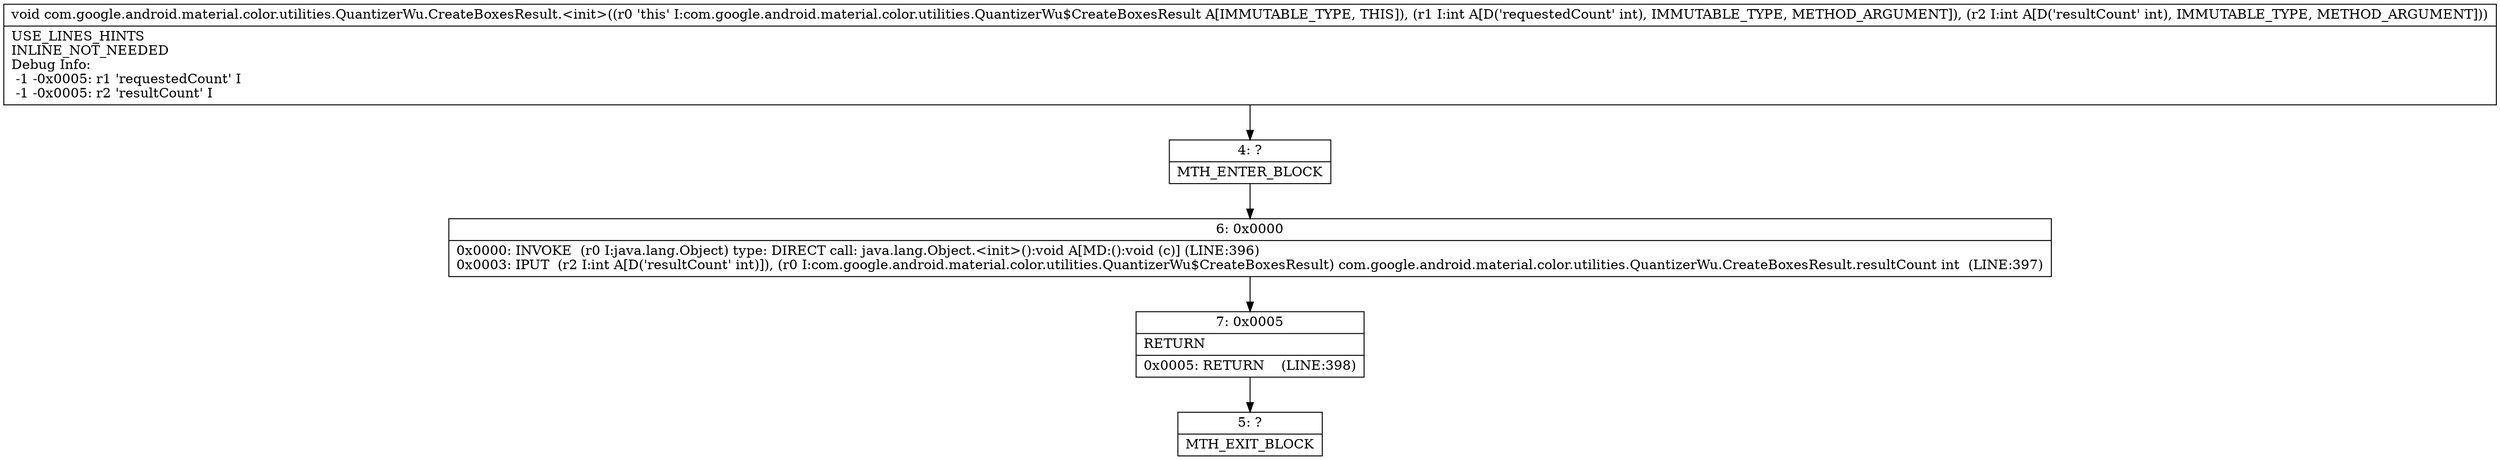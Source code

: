 digraph "CFG forcom.google.android.material.color.utilities.QuantizerWu.CreateBoxesResult.\<init\>(II)V" {
Node_4 [shape=record,label="{4\:\ ?|MTH_ENTER_BLOCK\l}"];
Node_6 [shape=record,label="{6\:\ 0x0000|0x0000: INVOKE  (r0 I:java.lang.Object) type: DIRECT call: java.lang.Object.\<init\>():void A[MD:():void (c)] (LINE:396)\l0x0003: IPUT  (r2 I:int A[D('resultCount' int)]), (r0 I:com.google.android.material.color.utilities.QuantizerWu$CreateBoxesResult) com.google.android.material.color.utilities.QuantizerWu.CreateBoxesResult.resultCount int  (LINE:397)\l}"];
Node_7 [shape=record,label="{7\:\ 0x0005|RETURN\l|0x0005: RETURN    (LINE:398)\l}"];
Node_5 [shape=record,label="{5\:\ ?|MTH_EXIT_BLOCK\l}"];
MethodNode[shape=record,label="{void com.google.android.material.color.utilities.QuantizerWu.CreateBoxesResult.\<init\>((r0 'this' I:com.google.android.material.color.utilities.QuantizerWu$CreateBoxesResult A[IMMUTABLE_TYPE, THIS]), (r1 I:int A[D('requestedCount' int), IMMUTABLE_TYPE, METHOD_ARGUMENT]), (r2 I:int A[D('resultCount' int), IMMUTABLE_TYPE, METHOD_ARGUMENT]))  | USE_LINES_HINTS\lINLINE_NOT_NEEDED\lDebug Info:\l  \-1 \-0x0005: r1 'requestedCount' I\l  \-1 \-0x0005: r2 'resultCount' I\l}"];
MethodNode -> Node_4;Node_4 -> Node_6;
Node_6 -> Node_7;
Node_7 -> Node_5;
}

